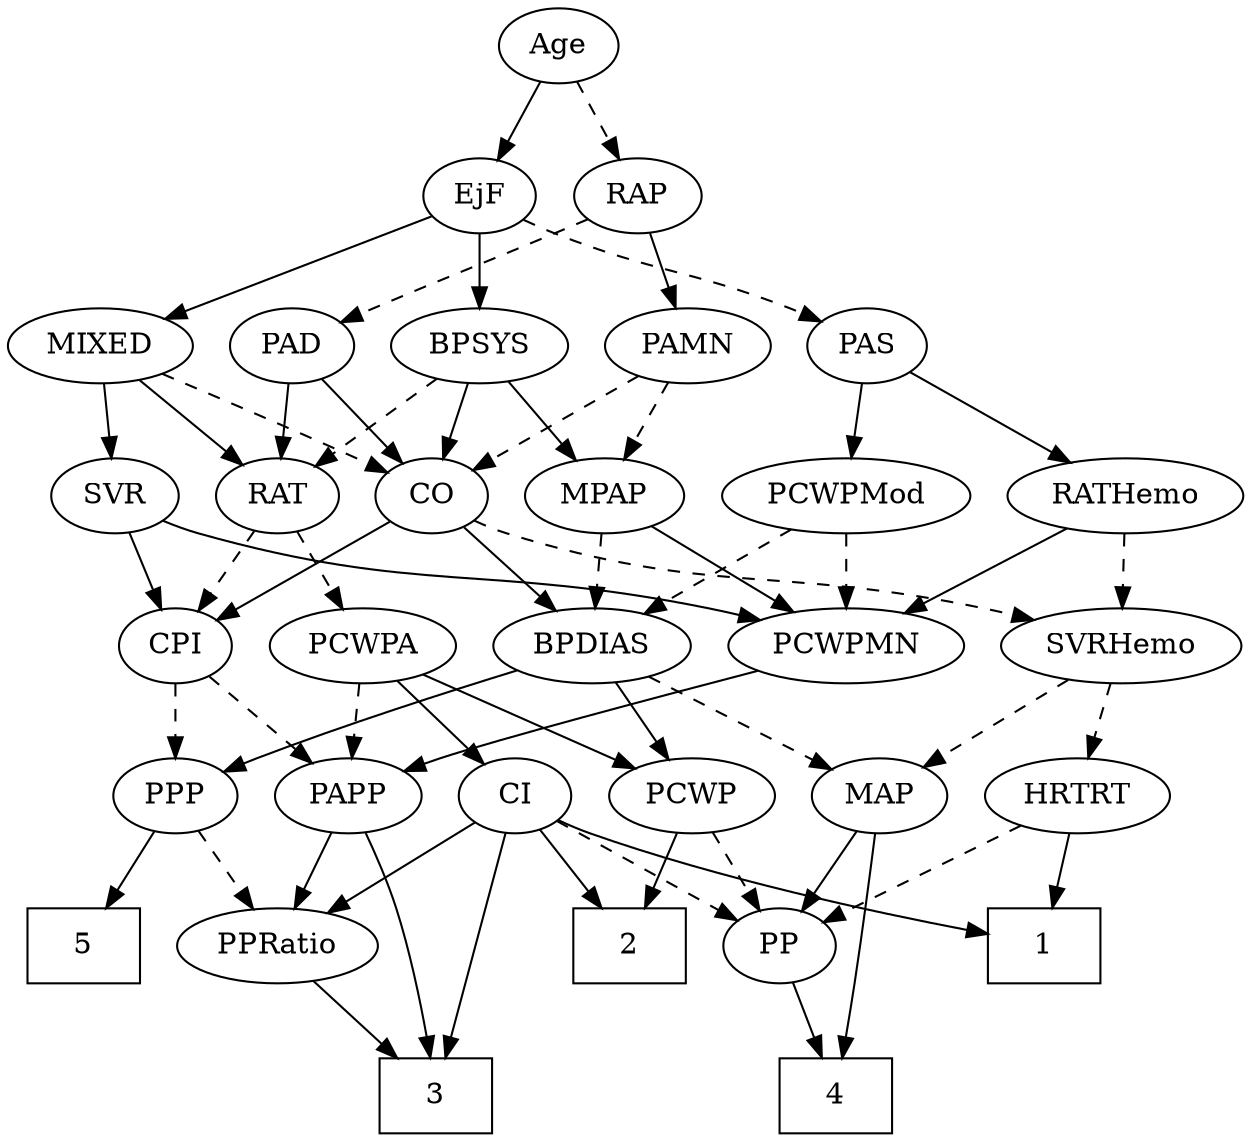 strict digraph {
	graph [bb="0,0,566.84,540"];
	node [label="\N"];
	1	[height=0.5,
		pos="164.55,90",
		shape=box,
		width=0.75];
	2	[height=0.5,
		pos="236.55,90",
		shape=box,
		width=0.75];
	3	[height=0.5,
		pos="359.55,18",
		shape=box,
		width=0.75];
	4	[height=0.5,
		pos="65.547,18",
		shape=box,
		width=0.75];
	5	[height=0.5,
		pos="444.55,90",
		shape=box,
		width=0.75];
	Age	[height=0.5,
		pos="391.55,522",
		width=0.75];
	EjF	[height=0.5,
		pos="355.55,450",
		width=0.75];
	Age -> EjF	[pos="e,363.85,467.15 383.2,504.76 378.84,496.28 373.4,485.71 368.51,476.2",
		style=solid];
	RAP	[height=0.5,
		pos="428.55,450",
		width=0.77632];
	Age -> RAP	[pos="e,420.01,467.15 400.13,504.76 404.61,496.28 410.2,485.71 415.23,476.2",
		style=dashed];
	MIXED	[height=0.5,
		pos="526.55,378",
		width=1.1193];
	EjF -> MIXED	[pos="e,496.55,390.11 376.76,438.69 381.59,436.43 386.72,434.08 391.55,432 423.35,418.26 459.97,403.98 487.04,393.71",
		style=solid];
	BPSYS	[height=0.5,
		pos="355.55,378",
		width=1.0471];
	EjF -> BPSYS	[pos="e,355.55,396.1 355.55,431.7 355.55,423.98 355.55,414.71 355.55,406.11",
		style=solid];
	PAS	[height=0.5,
		pos="182.55,378",
		width=0.75];
	EjF -> PAS	[pos="e,203.75,389.32 332.07,440.5 304.62,430.44 257.92,412.89 218.55,396 216.74,395.22 214.88,394.41 213.02,393.58",
		style=dashed];
	PAD	[height=0.5,
		pos="439.55,378",
		width=0.79437];
	RAP -> PAD	[pos="e,436.83,396.28 431.21,432.05 432.42,424.35 433.89,415.03 435.25,406.36",
		style=dashed];
	PAMN	[height=0.5,
		pos="263.55,378",
		width=1.011];
	RAP -> PAMN	[pos="e,291.14,390.07 406.3,438.61 401.46,436.4 396.34,434.09 391.55,432 361.06,418.69 326.14,404.29 300.49,393.86",
		style=solid];
	CO	[height=0.5,
		pos="374.55,306",
		width=0.75];
	MIXED -> CO	[pos="e,395.85,317.11 499.31,364.67 475.78,353.99 440.87,338.09 410.55,324 408.76,323.17 406.93,322.31 405.08,321.45",
		style=dashed];
	RAT	[height=0.5,
		pos="446.55,306",
		width=0.75827];
	MIXED -> RAT	[pos="e,462.36,320.83 508.79,361.46 497.39,351.49 482.45,338.41 470.06,327.58",
		style=solid];
	SVR	[height=0.5,
		pos="519.55,306",
		width=0.77632];
	MIXED -> SVR	[pos="e,521.26,324.1 524.82,359.7 524.05,351.98 523.12,342.71 522.26,334.11",
		style=solid];
	MPAP	[height=0.5,
		pos="294.55,306",
		width=0.97491];
	PCWPMN	[height=0.5,
		pos="401.55,234",
		width=1.3902];
	MPAP -> PCWPMN	[pos="e,378.49,250.08 315.43,291.34 330.87,281.24 352.15,267.31 369.7,255.83",
		style=solid];
	BPDIAS	[height=0.5,
		pos="189.55,234",
		width=1.1735];
	MPAP -> BPDIAS	[pos="e,211.44,249.59 274.05,291.34 258.7,281.1 237.45,266.94 220.1,255.37",
		style=dashed];
	BPSYS -> MPAP	[pos="e,308.33,322.82 341.71,361.12 333.83,352.08 323.81,340.58 315.04,330.52",
		style=solid];
	BPSYS -> CO	[pos="e,369.99,323.79 360.15,360.05 362.29,352.14 364.9,342.54 367.3,333.69",
		style=solid];
	BPSYS -> RAT	[pos="e,429.42,320.17 374.85,362.15 388.37,351.75 406.57,337.75 421.25,326.46",
		style=dashed];
	PAD -> CO	[pos="e,388.31,321.82 425.76,362.15 416.89,352.6 405.18,339.99 395.21,329.25",
		style=solid];
	PAD -> RAT	[pos="e,444.84,324.1 441.28,359.7 442.05,351.98 442.98,342.71 443.84,334.11",
		style=solid];
	CPI	[height=0.5,
		pos="496.55,234",
		width=0.75];
	CO -> CPI	[pos="e,476.68,246.4 394.42,293.6 414.36,282.16 445.27,264.42 467.87,251.46",
		style=solid];
	SVRHemo	[height=0.5,
		pos="74.547,234",
		width=1.3902];
	CO -> SVRHemo	[pos="e,112.66,245.67 353.98,294.16 349.03,291.86 343.68,289.64 338.55,288 252.52,260.48 226.71,271.61 138.55,252 133.29,250.83 127.81,\
249.52 122.36,248.16",
		style=dashed];
	CO -> BPDIAS	[pos="e,221.39,245.91 353.38,294.58 348.55,292.32 343.4,290 338.55,288 318.74,279.83 267.72,261.92 230.89,249.19",
		style=solid];
	RATHemo	[height=0.5,
		pos="70.547,306",
		width=1.3721];
	PAS -> RATHemo	[pos="e,94.323,321.86 163.55,365.13 146.99,354.77 122.61,339.54 102.97,327.26",
		style=solid];
	PCWPMod	[height=0.5,
		pos="189.55,306",
		width=1.4443];
	PAS -> PCWPMod	[pos="e,187.84,324.1 184.28,359.7 185.05,351.98 185.98,342.71 186.84,334.11",
		style=solid];
	PAMN -> MPAP	[pos="e,287.11,323.79 271.05,360.05 274.63,351.97 278.99,342.12 282.98,333.11",
		style=dashed];
	PAMN -> CO	[pos="e,355.53,318.99 285.21,363.34 302.86,352.21 327.89,336.43 346.96,324.4",
		style=dashed];
	RATHemo -> PCWPMN	[pos="e,364.89,246.26 106.88,293.64 114.02,291.6 121.49,289.62 128.55,288 222.54,266.4 248.5,273.39 342.55,252 346.64,251.07 350.87,250.02 \
355.1,248.92",
		style=solid];
	RATHemo -> SVRHemo	[pos="e,73.57,252.1 71.536,287.7 71.977,279.98 72.507,270.71 72.998,262.11",
		style=dashed];
	PPP	[height=0.5,
		pos="363.55,162",
		width=0.75];
	CPI -> PPP	[pos="e,384.28,173.91 476.06,222.22 453.96,210.59 418.57,191.96 393.38,178.7",
		style=dashed];
	PAPP	[height=0.5,
		pos="440.55,162",
		width=0.88464];
	CPI -> PAPP	[pos="e,453.06,178.64 484.4,217.81 477.09,208.67 467.63,196.85 459.37,186.52",
		style=dashed];
	RAT -> CPI	[pos="e,485.48,250.49 457.64,289.46 464.05,280.49 472.25,269.02 479.46,258.92",
		style=dashed];
	PCWPA	[height=0.5,
		pos="291.55,234",
		width=1.1555];
	RAT -> PCWPA	[pos="e,320,247.46 424.88,294.67 420.17,292.45 415.2,290.13 410.55,288 383.45,275.57 352.7,261.88 329.25,251.54",
		style=dashed];
	SVR -> CPI	[pos="e,502.06,251.79 513.98,288.05 511.35,280.06 508.16,270.33 505.22,261.4",
		style=solid];
	SVR -> PCWPMN	[pos="e,426.6,249.86 499.53,293.13 482,282.73 456.17,267.4 435.43,255.1",
		style=solid];
	PCWPMod -> PCWPMN	[pos="e,365.93,246.76 225.99,292.97 262.12,281.04 317.54,262.74 356.42,249.9",
		style=dashed];
	PCWPMod -> BPDIAS	[pos="e,189.55,252.1 189.55,287.7 189.55,279.98 189.55,270.71 189.55,262.11",
		style=dashed];
	PCWP	[height=0.5,
		pos="211.55,162",
		width=0.97491];
	PCWPA -> PCWP	[pos="e,228.7,178.01 273.79,217.46 262.77,207.82 248.43,195.28 236.3,184.66",
		style=solid];
	CI	[height=0.5,
		pos="291.55,162",
		width=0.75];
	PCWPA -> CI	[pos="e,291.55,180.1 291.55,215.7 291.55,207.98 291.55,198.71 291.55,190.11",
		style=solid];
	PCWPA -> PAPP	[pos="e,416.83,174.14 318.88,220.16 343.87,208.42 380.89,191.03 407.53,178.51",
		style=dashed];
	PCWPMN -> PAPP	[pos="e,431.46,179.31 410.99,216.05 415.65,207.68 421.38,197.4 426.54,188.13",
		style=solid];
	MAP	[height=0.5,
		pos="30.547,162",
		width=0.84854];
	SVRHemo -> MAP	[pos="e,40.797,179.31 63.896,216.05 58.577,207.59 52.038,197.19 46.164,187.84",
		style=dashed];
	HRTRT	[height=0.5,
		pos="118.55,162",
		width=1.1013];
	SVRHemo -> HRTRT	[pos="e,107.99,179.79 85.198,216.05 90.387,207.8 96.735,197.7 102.49,188.54",
		style=dashed];
	BPDIAS -> MAP	[pos="e,54.32,173.47 161.12,220.49 133.76,208.44 92.387,190.23 63.573,177.54",
		style=dashed];
	BPDIAS -> PPP	[pos="e,342.35,173.33 220.78,221.76 248.92,211.45 291.32,195.48 327.55,180 329.36,179.23 331.21,178.41 333.08,177.58",
		style=solid];
	BPDIAS -> PCWP	[pos="e,206.12,180.28 194.87,216.05 197.32,208.26 200.29,198.82 203.04,190.08",
		style=solid];
	MAP -> 4	[pos="e,61.291,36.268 34.7,144.15 40.667,119.94 51.731,75.054 58.86,46.133",
		style=solid];
	PP	[height=0.5,
		pos="92.547,90",
		width=0.75];
	MAP -> PP	[pos="e,79.12,106.16 44,145.81 52.287,136.45 63.069,124.28 72.366,113.79",
		style=solid];
	PP -> 4	[pos="e,72.277,36.447 86.149,72.411 83.112,64.539 79.406,54.929 75.978,46.042",
		style=solid];
	PPP -> 5	[pos="e,424.85,108.02 379.55,147.17 390.22,137.95 404.51,125.6 416.98,114.82",
		style=solid];
	PPRatio	[height=0.5,
		pos="359.55,90",
		width=1.1013];
	PPP -> PPRatio	[pos="e,360.52,108.1 362.56,143.7 362.12,135.98 361.59,126.71 361.1,118.11",
		style=dashed];
	PPRatio -> 3	[pos="e,359.55,36.104 359.55,71.697 359.55,63.983 359.55,54.712 359.55,46.112",
		style=solid];
	PCWP -> 2	[pos="e,230.38,108.28 217.6,144.05 220.41,136.18 223.83,126.62 226.98,117.79",
		style=solid];
	PCWP -> PP	[pos="e,112.17,102.54 189.44,148 170.12,136.63 141.95,120.06 120.96,107.71",
		style=dashed];
	CI -> 1	[pos="e,191.67,105.95 271.42,149.91 252.41,139.43 223.45,123.46 200.47,110.8",
		style=solid];
	CI -> 2	[pos="e,250,108.13 279.61,145.81 272.8,137.14 264.09,126.05 256.28,116.12",
		style=solid];
	CI -> 3	[pos="e,339.11,36.206 292.52,143.69 294.18,125.06 298.62,95.004 310.55,72 315.93,61.608 323.91,51.744 331.88,43.406",
		style=solid];
	CI -> PP	[pos="e,113.62,101.66 270.48,150.34 265.64,148.09 260.47,145.84 255.55,144 200.61,123.4 183.48,128.6 128.55,108 126.7,107.31 124.82,106.56 \
122.94,105.78",
		style=dashed];
	CI -> PPRatio	[pos="e,344.05,106.95 305.64,146.5 314.65,137.22 326.55,124.97 336.88,114.34",
		style=solid];
	PAPP -> 3	[pos="e,386.7,22.323 456.09,146.1 473.23,127.81 496.4,96.247 480.55,72 462.11,43.791 424.97,30.503 396.67,24.302",
		style=solid];
	PAPP -> PPRatio	[pos="e,377.15,106.21 423.76,146.5 412.59,136.84 397.69,123.97 385.06,113.05",
		style=solid];
	HRTRT -> 1	[pos="e,153.08,108.45 129.45,144.41 134.84,136.2 141.48,126.1 147.53,116.9",
		style=solid];
	HRTRT -> PP	[pos="e,98.783,107.79 112.25,144.05 109.28,136.06 105.67,126.33 102.35,117.4",
		style=dashed];
}

